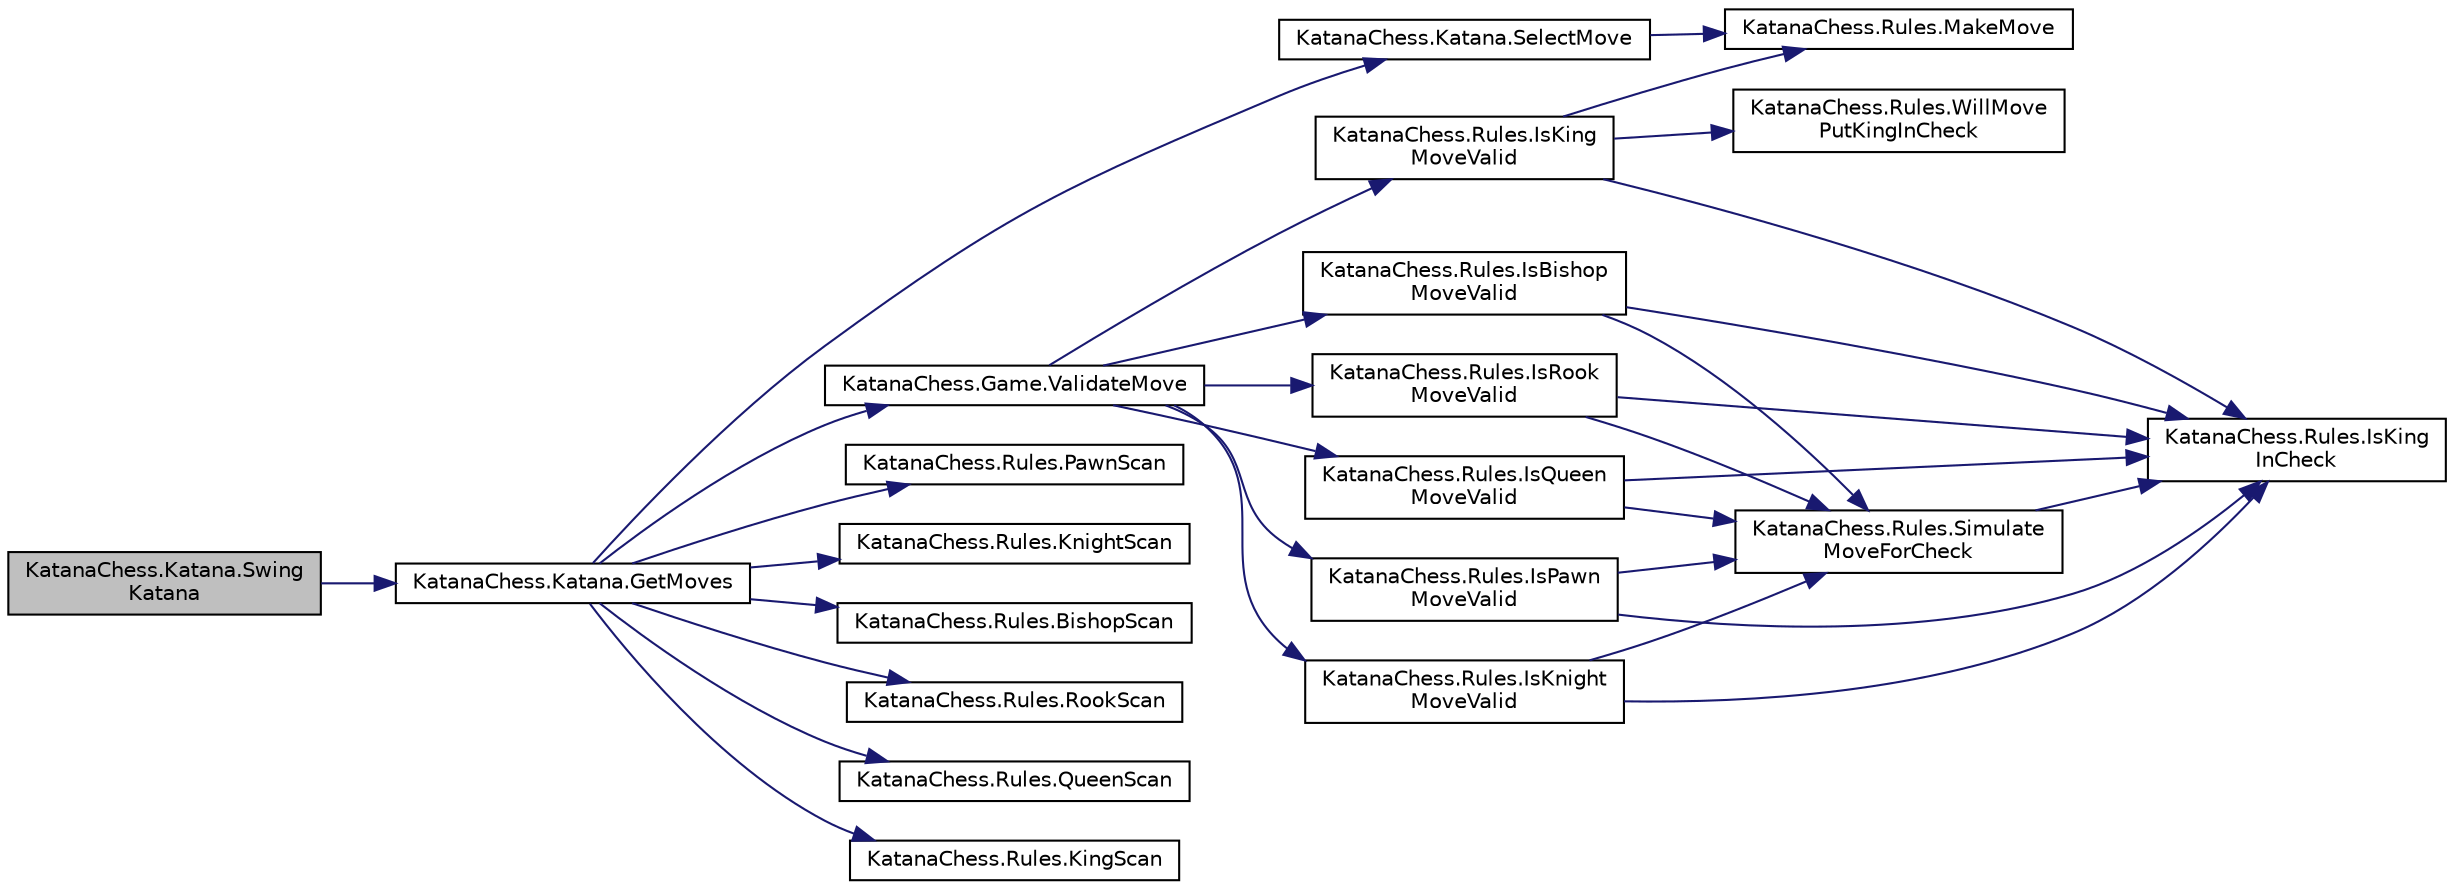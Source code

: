 digraph "KatanaChess.Katana.SwingKatana"
{
  edge [fontname="Helvetica",fontsize="10",labelfontname="Helvetica",labelfontsize="10"];
  node [fontname="Helvetica",fontsize="10",shape=record];
  rankdir="LR";
  Node1 [label="KatanaChess.Katana.Swing\lKatana",height=0.2,width=0.4,color="black", fillcolor="grey75", style="filled", fontcolor="black"];
  Node1 -> Node2 [color="midnightblue",fontsize="10",style="solid",fontname="Helvetica"];
  Node2 [label="KatanaChess.Katana.GetMoves",height=0.2,width=0.4,color="black", fillcolor="white", style="filled",URL="$class_katana_chess_1_1_katana.html#afe90b27349c5692d0ede318412b86e53"];
  Node2 -> Node3 [color="midnightblue",fontsize="10",style="solid",fontname="Helvetica"];
  Node3 [label="KatanaChess.Game.ValidateMove",height=0.2,width=0.4,color="black", fillcolor="white", style="filled",URL="$class_katana_chess_1_1_game.html#a76ef6416a84152c22552f276888d6b0f"];
  Node3 -> Node4 [color="midnightblue",fontsize="10",style="solid",fontname="Helvetica"];
  Node4 [label="KatanaChess.Rules.IsPawn\lMoveValid",height=0.2,width=0.4,color="black", fillcolor="white", style="filled",URL="$class_katana_chess_1_1_rules.html#aaaaf3b80388d9215c70851859402d7f8"];
  Node4 -> Node5 [color="midnightblue",fontsize="10",style="solid",fontname="Helvetica"];
  Node5 [label="KatanaChess.Rules.IsKing\lInCheck",height=0.2,width=0.4,color="black", fillcolor="white", style="filled",URL="$class_katana_chess_1_1_rules.html#a33d5fb5e51ce6a9523e0cf00ba09fc01"];
  Node4 -> Node6 [color="midnightblue",fontsize="10",style="solid",fontname="Helvetica"];
  Node6 [label="KatanaChess.Rules.Simulate\lMoveForCheck",height=0.2,width=0.4,color="black", fillcolor="white", style="filled",URL="$class_katana_chess_1_1_rules.html#af7d04f68eb52a201e7471a2f5ab65e80"];
  Node6 -> Node5 [color="midnightblue",fontsize="10",style="solid",fontname="Helvetica"];
  Node3 -> Node7 [color="midnightblue",fontsize="10",style="solid",fontname="Helvetica"];
  Node7 [label="KatanaChess.Rules.IsKnight\lMoveValid",height=0.2,width=0.4,color="black", fillcolor="white", style="filled",URL="$class_katana_chess_1_1_rules.html#ad10c45d66335b0e78dd7f3d818cb0416"];
  Node7 -> Node5 [color="midnightblue",fontsize="10",style="solid",fontname="Helvetica"];
  Node7 -> Node6 [color="midnightblue",fontsize="10",style="solid",fontname="Helvetica"];
  Node3 -> Node8 [color="midnightblue",fontsize="10",style="solid",fontname="Helvetica"];
  Node8 [label="KatanaChess.Rules.IsBishop\lMoveValid",height=0.2,width=0.4,color="black", fillcolor="white", style="filled",URL="$class_katana_chess_1_1_rules.html#a7d955eb6c21100fc020f6f3375dc8285"];
  Node8 -> Node5 [color="midnightblue",fontsize="10",style="solid",fontname="Helvetica"];
  Node8 -> Node6 [color="midnightblue",fontsize="10",style="solid",fontname="Helvetica"];
  Node3 -> Node9 [color="midnightblue",fontsize="10",style="solid",fontname="Helvetica"];
  Node9 [label="KatanaChess.Rules.IsRook\lMoveValid",height=0.2,width=0.4,color="black", fillcolor="white", style="filled",URL="$class_katana_chess_1_1_rules.html#a569d1a0ef53473f013a49f745abfe2b6"];
  Node9 -> Node5 [color="midnightblue",fontsize="10",style="solid",fontname="Helvetica"];
  Node9 -> Node6 [color="midnightblue",fontsize="10",style="solid",fontname="Helvetica"];
  Node3 -> Node10 [color="midnightblue",fontsize="10",style="solid",fontname="Helvetica"];
  Node10 [label="KatanaChess.Rules.IsQueen\lMoveValid",height=0.2,width=0.4,color="black", fillcolor="white", style="filled",URL="$class_katana_chess_1_1_rules.html#a10d4db56c6074f6e5f19eab80b4c6d13"];
  Node10 -> Node5 [color="midnightblue",fontsize="10",style="solid",fontname="Helvetica"];
  Node10 -> Node6 [color="midnightblue",fontsize="10",style="solid",fontname="Helvetica"];
  Node3 -> Node11 [color="midnightblue",fontsize="10",style="solid",fontname="Helvetica"];
  Node11 [label="KatanaChess.Rules.IsKing\lMoveValid",height=0.2,width=0.4,color="black", fillcolor="white", style="filled",URL="$class_katana_chess_1_1_rules.html#aa9805bc25b39e556a277bf937b9673b9"];
  Node11 -> Node12 [color="midnightblue",fontsize="10",style="solid",fontname="Helvetica"];
  Node12 [label="KatanaChess.Rules.WillMove\lPutKingInCheck",height=0.2,width=0.4,color="black", fillcolor="white", style="filled",URL="$class_katana_chess_1_1_rules.html#a326b3fc1e39593a1262decd5d240e075"];
  Node11 -> Node5 [color="midnightblue",fontsize="10",style="solid",fontname="Helvetica"];
  Node11 -> Node13 [color="midnightblue",fontsize="10",style="solid",fontname="Helvetica"];
  Node13 [label="KatanaChess.Rules.MakeMove",height=0.2,width=0.4,color="black", fillcolor="white", style="filled",URL="$class_katana_chess_1_1_rules.html#a2fba8a2dfde97ad842ef5ee3430aca50"];
  Node2 -> Node14 [color="midnightblue",fontsize="10",style="solid",fontname="Helvetica"];
  Node14 [label="KatanaChess.Rules.PawnScan",height=0.2,width=0.4,color="black", fillcolor="white", style="filled",URL="$class_katana_chess_1_1_rules.html#a5046ac03d025ae53cde9805665787ea7"];
  Node2 -> Node15 [color="midnightblue",fontsize="10",style="solid",fontname="Helvetica"];
  Node15 [label="KatanaChess.Rules.KnightScan",height=0.2,width=0.4,color="black", fillcolor="white", style="filled",URL="$class_katana_chess_1_1_rules.html#a83be7d68e657161629815d7e45a932ef"];
  Node2 -> Node16 [color="midnightblue",fontsize="10",style="solid",fontname="Helvetica"];
  Node16 [label="KatanaChess.Rules.BishopScan",height=0.2,width=0.4,color="black", fillcolor="white", style="filled",URL="$class_katana_chess_1_1_rules.html#ae32d1ffd9fd23fa975a03f44d4c360aa"];
  Node2 -> Node17 [color="midnightblue",fontsize="10",style="solid",fontname="Helvetica"];
  Node17 [label="KatanaChess.Rules.RookScan",height=0.2,width=0.4,color="black", fillcolor="white", style="filled",URL="$class_katana_chess_1_1_rules.html#a206761683d11ea6378e137f7afa71581"];
  Node2 -> Node18 [color="midnightblue",fontsize="10",style="solid",fontname="Helvetica"];
  Node18 [label="KatanaChess.Rules.QueenScan",height=0.2,width=0.4,color="black", fillcolor="white", style="filled",URL="$class_katana_chess_1_1_rules.html#ac383709be554c718f29860fe6cf80ac3"];
  Node2 -> Node19 [color="midnightblue",fontsize="10",style="solid",fontname="Helvetica"];
  Node19 [label="KatanaChess.Rules.KingScan",height=0.2,width=0.4,color="black", fillcolor="white", style="filled",URL="$class_katana_chess_1_1_rules.html#ab0b74c838f02d15480d29b776bf1a0f3"];
  Node2 -> Node20 [color="midnightblue",fontsize="10",style="solid",fontname="Helvetica"];
  Node20 [label="KatanaChess.Katana.SelectMove",height=0.2,width=0.4,color="black", fillcolor="white", style="filled",URL="$class_katana_chess_1_1_katana.html#ad75b11cbfb04e06199b8622c3fd6daf3"];
  Node20 -> Node13 [color="midnightblue",fontsize="10",style="solid",fontname="Helvetica"];
}
